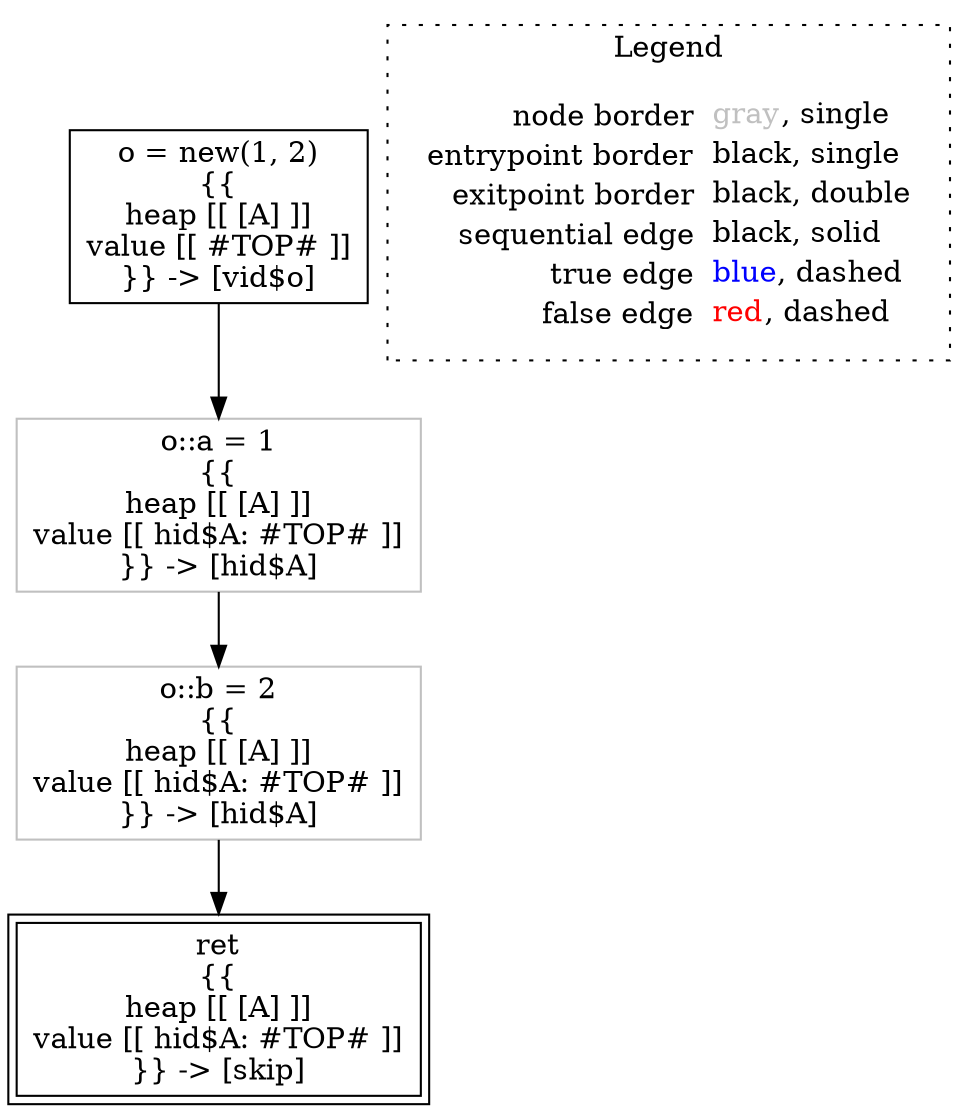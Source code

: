 digraph {
	"node0" [shape="rect",color="black",label=<o = new(1, 2)<BR/>{{<BR/>heap [[ [A] ]]<BR/>value [[ #TOP# ]]<BR/>}} -&gt; [vid$o]>];
	"node1" [shape="rect",color="black",peripheries="2",label=<ret<BR/>{{<BR/>heap [[ [A] ]]<BR/>value [[ hid$A: #TOP# ]]<BR/>}} -&gt; [skip]>];
	"node2" [shape="rect",color="gray",label=<o::b = 2<BR/>{{<BR/>heap [[ [A] ]]<BR/>value [[ hid$A: #TOP# ]]<BR/>}} -&gt; [hid$A]>];
	"node3" [shape="rect",color="gray",label=<o::a = 1<BR/>{{<BR/>heap [[ [A] ]]<BR/>value [[ hid$A: #TOP# ]]<BR/>}} -&gt; [hid$A]>];
	"node0" -> "node3" [color="black"];
	"node2" -> "node1" [color="black"];
	"node3" -> "node2" [color="black"];
subgraph cluster_legend {
	label="Legend";
	style=dotted;
	node [shape=plaintext];
	"legend" [label=<<table border="0" cellpadding="2" cellspacing="0" cellborder="0"><tr><td align="right">node border&nbsp;</td><td align="left"><font color="gray">gray</font>, single</td></tr><tr><td align="right">entrypoint border&nbsp;</td><td align="left"><font color="black">black</font>, single</td></tr><tr><td align="right">exitpoint border&nbsp;</td><td align="left"><font color="black">black</font>, double</td></tr><tr><td align="right">sequential edge&nbsp;</td><td align="left"><font color="black">black</font>, solid</td></tr><tr><td align="right">true edge&nbsp;</td><td align="left"><font color="blue">blue</font>, dashed</td></tr><tr><td align="right">false edge&nbsp;</td><td align="left"><font color="red">red</font>, dashed</td></tr></table>>];
}

}
